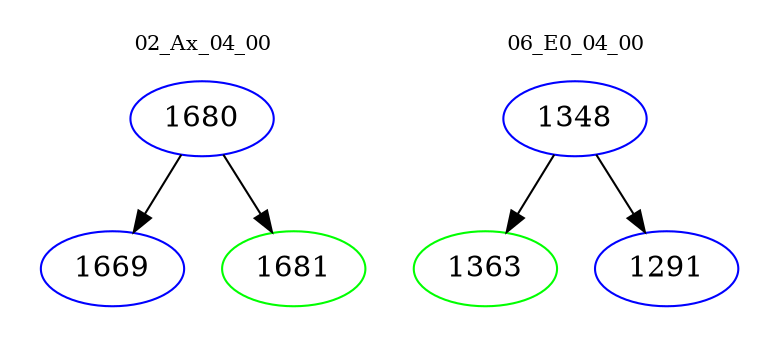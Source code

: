 digraph{
subgraph cluster_0 {
color = white
label = "02_Ax_04_00";
fontsize=10;
T0_1680 [label="1680", color="blue"]
T0_1680 -> T0_1669 [color="black"]
T0_1669 [label="1669", color="blue"]
T0_1680 -> T0_1681 [color="black"]
T0_1681 [label="1681", color="green"]
}
subgraph cluster_1 {
color = white
label = "06_E0_04_00";
fontsize=10;
T1_1348 [label="1348", color="blue"]
T1_1348 -> T1_1363 [color="black"]
T1_1363 [label="1363", color="green"]
T1_1348 -> T1_1291 [color="black"]
T1_1291 [label="1291", color="blue"]
}
}
